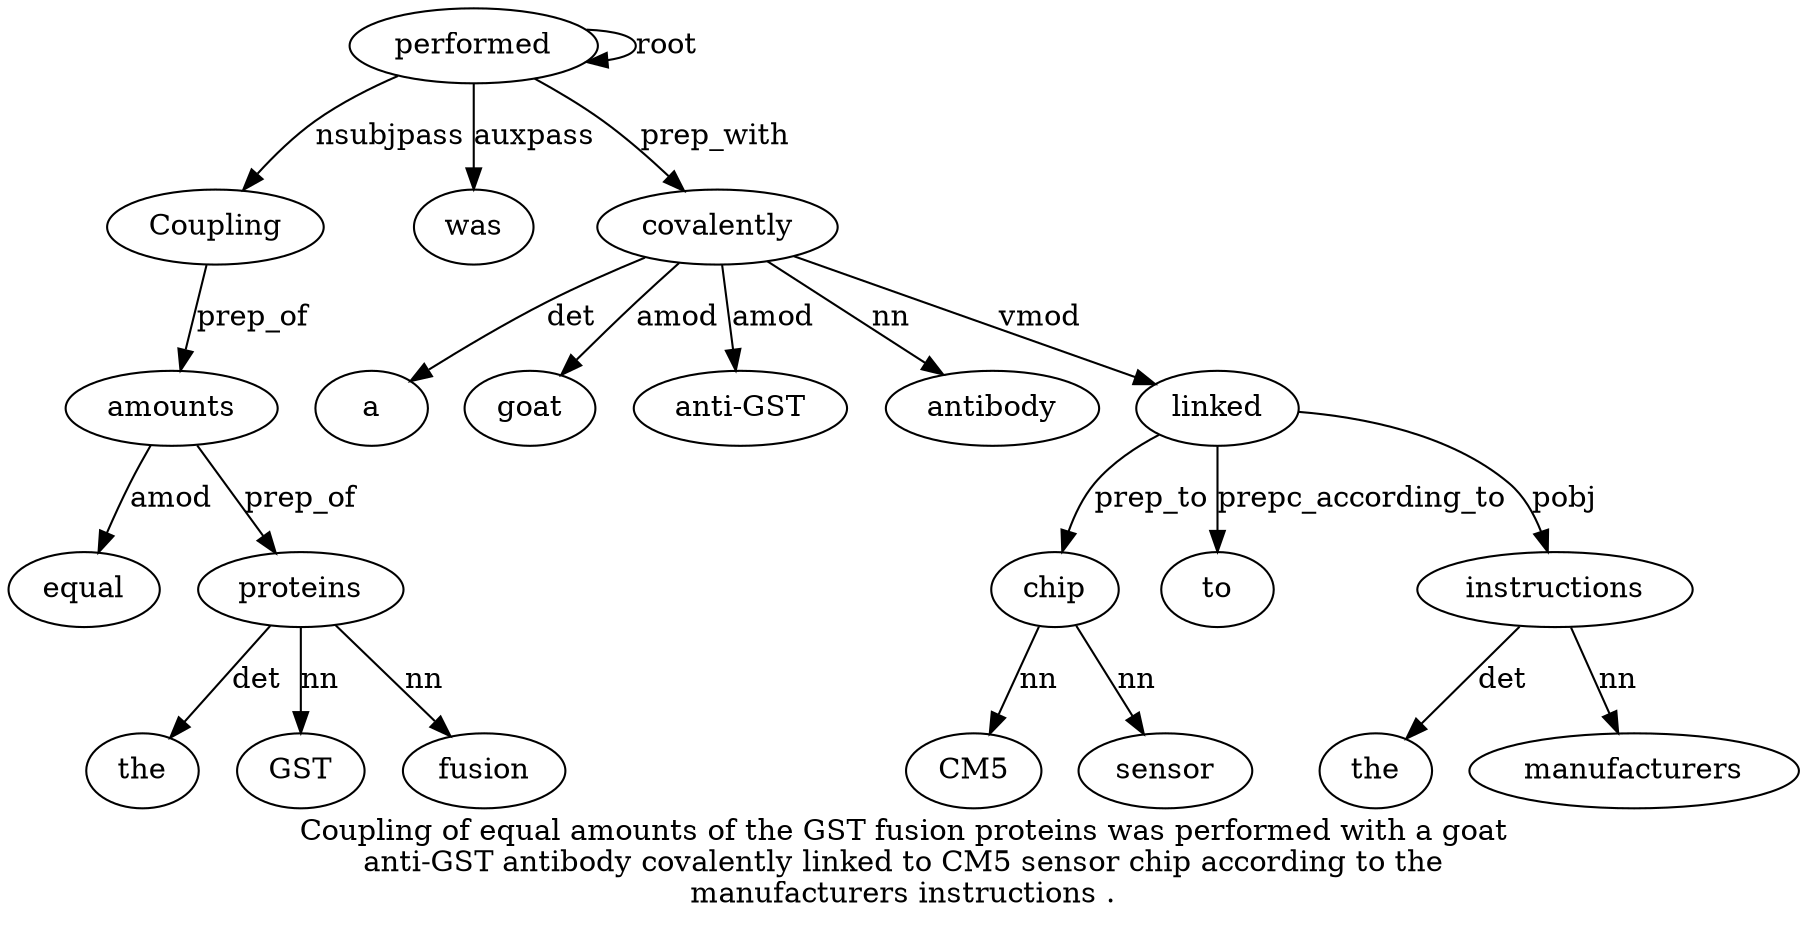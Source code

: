digraph "Coupling of equal amounts of the GST fusion proteins was performed with a goat anti-GST antibody covalently linked to CM5 sensor chip according to the manufacturers instructions ." {
label="Coupling of equal amounts of the GST fusion proteins was performed with a goat
anti-GST antibody covalently linked to CM5 sensor chip according to the
manufacturers instructions .";
performed11 [style=filled, fillcolor=white, label=performed];
Coupling1 [style=filled, fillcolor=white, label=Coupling];
performed11 -> Coupling1  [label=nsubjpass];
amounts4 [style=filled, fillcolor=white, label=amounts];
equal3 [style=filled, fillcolor=white, label=equal];
amounts4 -> equal3  [label=amod];
Coupling1 -> amounts4  [label=prep_of];
proteins9 [style=filled, fillcolor=white, label=proteins];
the6 [style=filled, fillcolor=white, label=the];
proteins9 -> the6  [label=det];
GST7 [style=filled, fillcolor=white, label=GST];
proteins9 -> GST7  [label=nn];
fusion8 [style=filled, fillcolor=white, label=fusion];
proteins9 -> fusion8  [label=nn];
amounts4 -> proteins9  [label=prep_of];
was10 [style=filled, fillcolor=white, label=was];
performed11 -> was10  [label=auxpass];
performed11 -> performed11  [label=root];
covalently17 [style=filled, fillcolor=white, label=covalently];
a13 [style=filled, fillcolor=white, label=a];
covalently17 -> a13  [label=det];
goat14 [style=filled, fillcolor=white, label=goat];
covalently17 -> goat14  [label=amod];
"anti-GST15" [style=filled, fillcolor=white, label="anti-GST"];
covalently17 -> "anti-GST15"  [label=amod];
antibody16 [style=filled, fillcolor=white, label=antibody];
covalently17 -> antibody16  [label=nn];
performed11 -> covalently17  [label=prep_with];
linked18 [style=filled, fillcolor=white, label=linked];
covalently17 -> linked18  [label=vmod];
chip22 [style=filled, fillcolor=white, label=chip];
CM520 [style=filled, fillcolor=white, label=CM5];
chip22 -> CM520  [label=nn];
sensor21 [style=filled, fillcolor=white, label=sensor];
chip22 -> sensor21  [label=nn];
linked18 -> chip22  [label=prep_to];
to24 [style=filled, fillcolor=white, label=to];
linked18 -> to24  [label=prepc_according_to];
instructions27 [style=filled, fillcolor=white, label=instructions];
the25 [style=filled, fillcolor=white, label=the];
instructions27 -> the25  [label=det];
manufacturers26 [style=filled, fillcolor=white, label=manufacturers];
instructions27 -> manufacturers26  [label=nn];
linked18 -> instructions27  [label=pobj];
}
